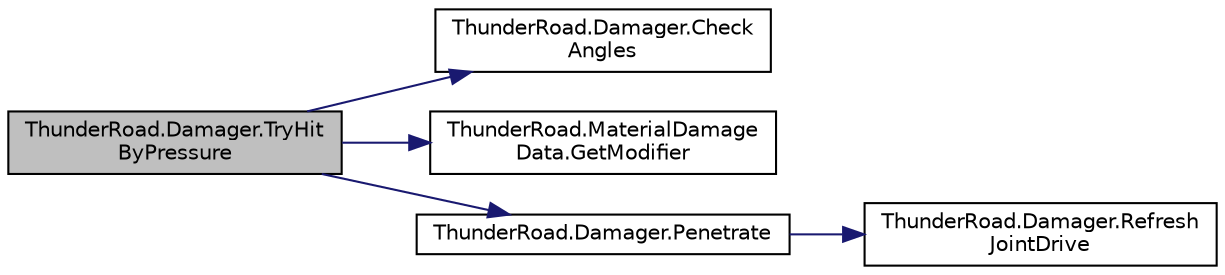 digraph "ThunderRoad.Damager.TryHitByPressure"
{
 // LATEX_PDF_SIZE
  edge [fontname="Helvetica",fontsize="10",labelfontname="Helvetica",labelfontsize="10"];
  node [fontname="Helvetica",fontsize="10",shape=record];
  rankdir="LR";
  Node1 [label="ThunderRoad.Damager.TryHit\lByPressure",height=0.2,width=0.4,color="black", fillcolor="grey75", style="filled", fontcolor="black",tooltip="Tries the hit by pressure."];
  Node1 -> Node2 [color="midnightblue",fontsize="10",style="solid",fontname="Helvetica"];
  Node2 [label="ThunderRoad.Damager.Check\lAngles",height=0.2,width=0.4,color="black", fillcolor="white", style="filled",URL="$class_thunder_road_1_1_damager.html#a57d08caeaf0dc33638dfb82141eb5061",tooltip="Checks the angles."];
  Node1 -> Node3 [color="midnightblue",fontsize="10",style="solid",fontname="Helvetica"];
  Node3 [label="ThunderRoad.MaterialDamage\lData.GetModifier",height=0.2,width=0.4,color="black", fillcolor="white", style="filled",URL="$class_thunder_road_1_1_material_damage_data.html#a69a968064bcea0e8bbd5f18df27b043f",tooltip="Gets the modifier."];
  Node1 -> Node4 [color="midnightblue",fontsize="10",style="solid",fontname="Helvetica"];
  Node4 [label="ThunderRoad.Damager.Penetrate",height=0.2,width=0.4,color="black", fillcolor="white", style="filled",URL="$class_thunder_road_1_1_damager.html#a40dddd061247b26216b5d470cd237909",tooltip="Penetrates the specified collision structure."];
  Node4 -> Node5 [color="midnightblue",fontsize="10",style="solid",fontname="Helvetica"];
  Node5 [label="ThunderRoad.Damager.Refresh\lJointDrive",height=0.2,width=0.4,color="black", fillcolor="white", style="filled",URL="$class_thunder_road_1_1_damager.html#aa3ded5d89e1b2c50c5a8122882e0befe",tooltip="Refreshes the joint drive."];
}

